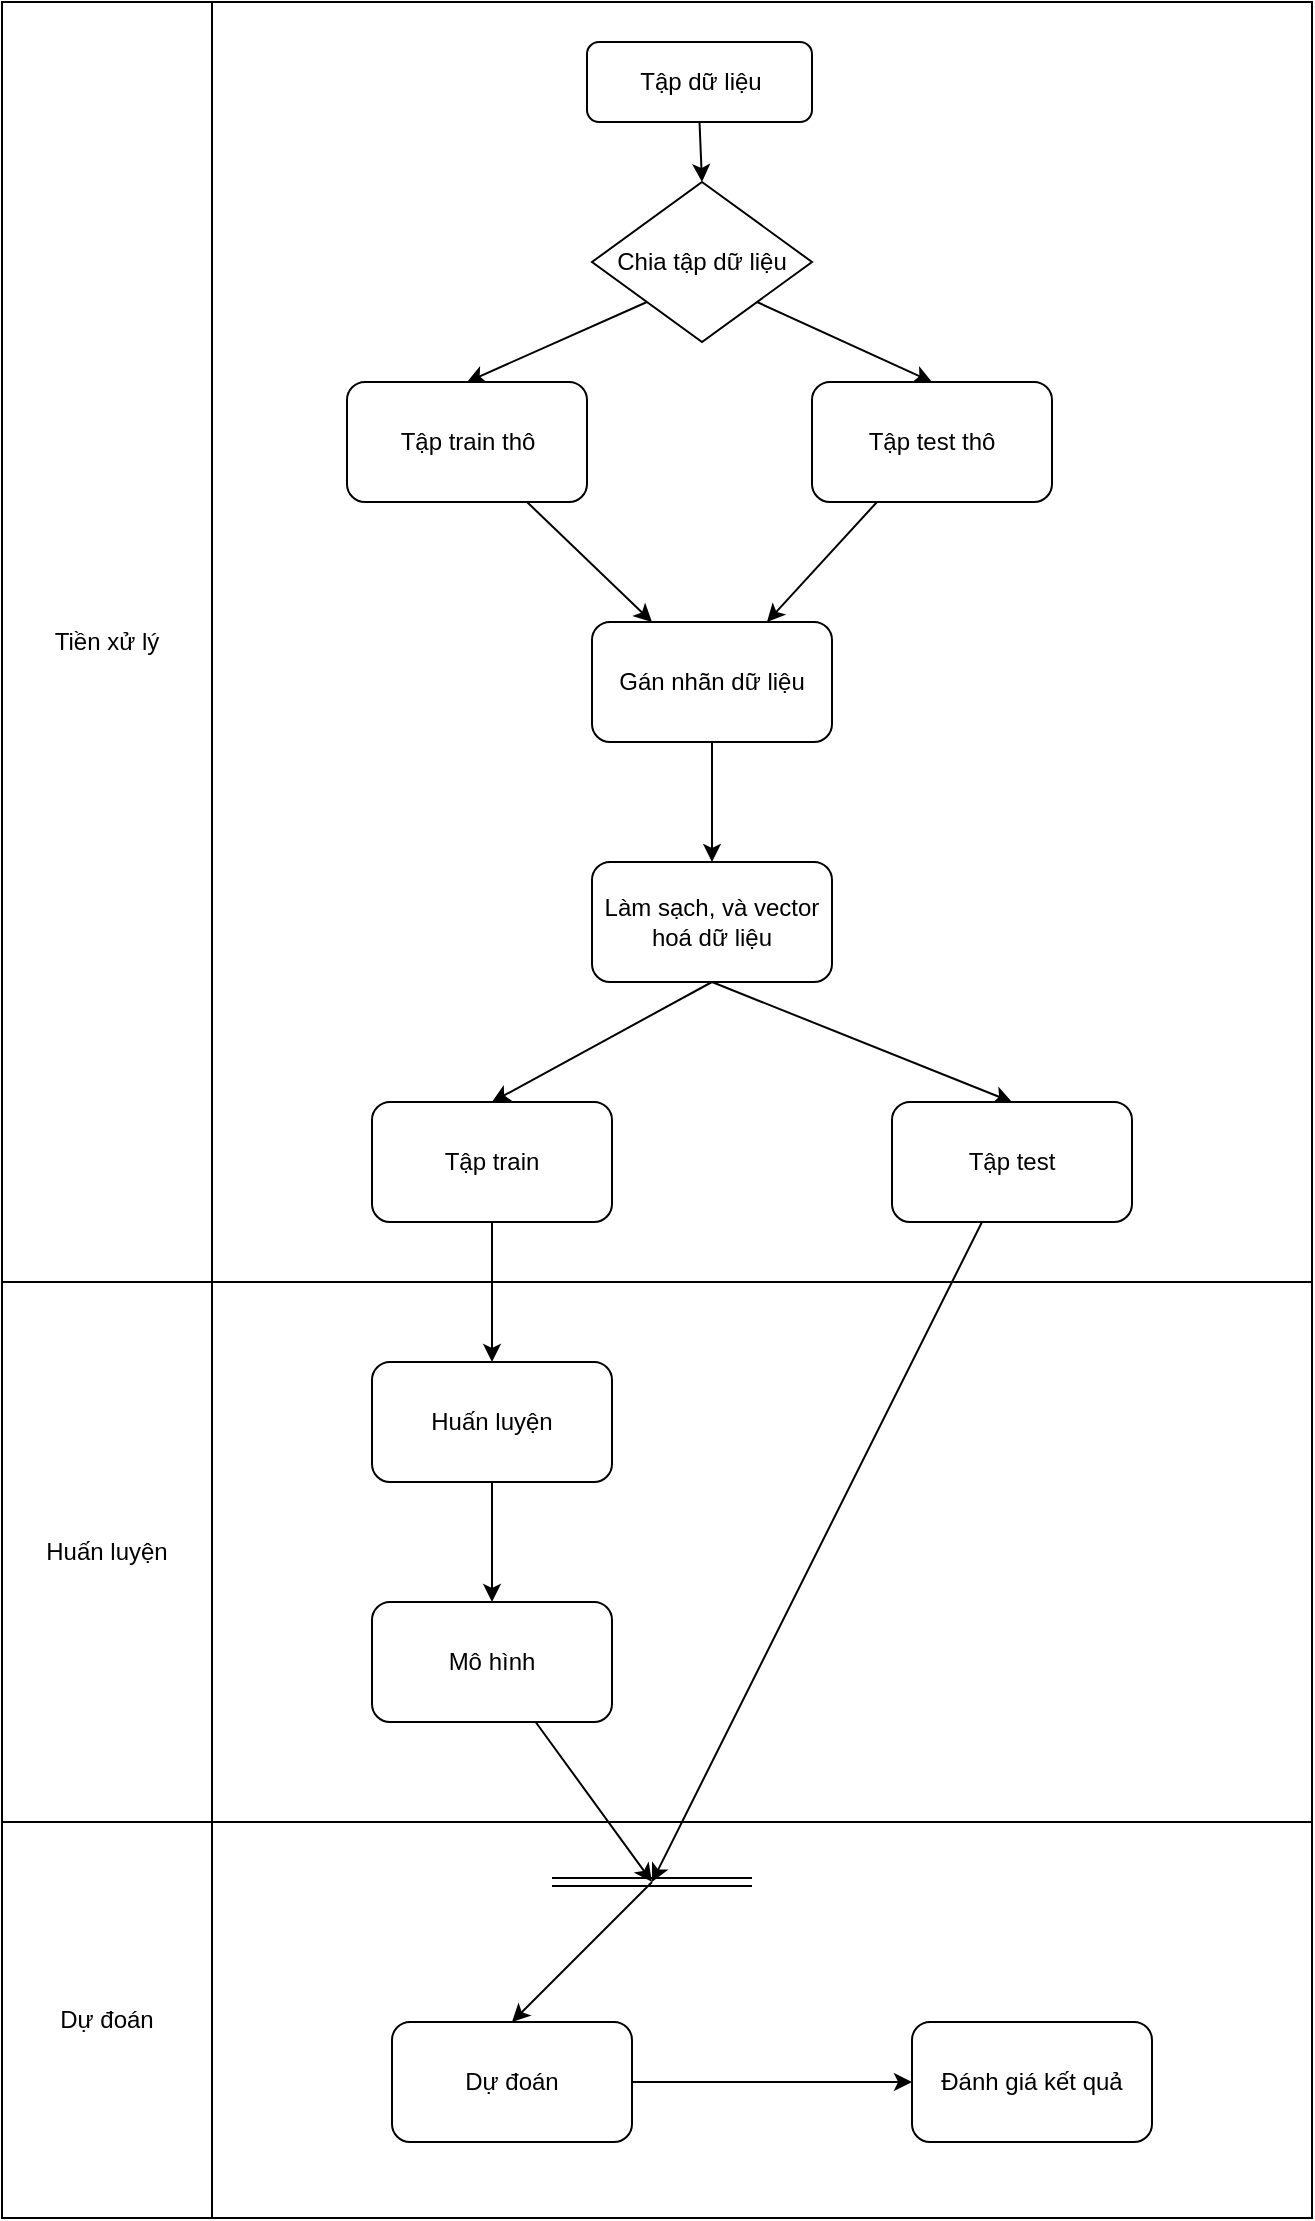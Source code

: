<mxfile version="20.8.14" type="github">
  <diagram name="Trang-1" id="4VWJxf5BKNOsrwa-_35t">
    <mxGraphModel dx="1984" dy="1222" grid="1" gridSize="10" guides="1" tooltips="1" connect="1" arrows="1" fold="1" page="1" pageScale="1" pageWidth="1169" pageHeight="827" math="0" shadow="0">
      <root>
        <mxCell id="0" />
        <mxCell id="1" parent="0" />
        <mxCell id="KxHSnKjpUE-Y136o-XBl-37" value="" style="shape=table;startSize=0;container=1;collapsible=0;childLayout=tableLayout;" vertex="1" parent="1">
          <mxGeometry x="255" y="110" width="655" height="1108" as="geometry" />
        </mxCell>
        <mxCell id="KxHSnKjpUE-Y136o-XBl-38" value="" style="shape=tableRow;horizontal=0;startSize=0;swimlaneHead=0;swimlaneBody=0;strokeColor=inherit;top=0;left=0;bottom=0;right=0;collapsible=0;dropTarget=0;fillColor=none;points=[[0,0.5],[1,0.5]];portConstraint=eastwest;" vertex="1" parent="KxHSnKjpUE-Y136o-XBl-37">
          <mxGeometry width="655" height="640" as="geometry" />
        </mxCell>
        <mxCell id="KxHSnKjpUE-Y136o-XBl-39" value="Tiền xử lý" style="shape=partialRectangle;html=1;whiteSpace=wrap;connectable=0;strokeColor=inherit;overflow=hidden;fillColor=none;top=0;left=0;bottom=0;right=0;pointerEvents=1;align=center;" vertex="1" parent="KxHSnKjpUE-Y136o-XBl-38">
          <mxGeometry width="105" height="640" as="geometry">
            <mxRectangle width="105" height="640" as="alternateBounds" />
          </mxGeometry>
        </mxCell>
        <mxCell id="KxHSnKjpUE-Y136o-XBl-40" value="" style="shape=partialRectangle;html=1;whiteSpace=wrap;connectable=0;strokeColor=inherit;overflow=hidden;fillColor=none;top=0;left=0;bottom=0;right=0;pointerEvents=1;" vertex="1" parent="KxHSnKjpUE-Y136o-XBl-38">
          <mxGeometry x="105" width="550" height="640" as="geometry">
            <mxRectangle width="550" height="640" as="alternateBounds" />
          </mxGeometry>
        </mxCell>
        <mxCell id="KxHSnKjpUE-Y136o-XBl-41" value="" style="shape=tableRow;horizontal=0;startSize=0;swimlaneHead=0;swimlaneBody=0;strokeColor=inherit;top=0;left=0;bottom=0;right=0;collapsible=0;dropTarget=0;fillColor=none;points=[[0,0.5],[1,0.5]];portConstraint=eastwest;" vertex="1" parent="KxHSnKjpUE-Y136o-XBl-37">
          <mxGeometry y="640" width="655" height="270" as="geometry" />
        </mxCell>
        <mxCell id="KxHSnKjpUE-Y136o-XBl-42" value="Huấn luyện" style="shape=partialRectangle;html=1;whiteSpace=wrap;connectable=0;strokeColor=inherit;overflow=hidden;fillColor=none;top=0;left=0;bottom=0;right=0;pointerEvents=1;" vertex="1" parent="KxHSnKjpUE-Y136o-XBl-41">
          <mxGeometry width="105" height="270" as="geometry">
            <mxRectangle width="105" height="270" as="alternateBounds" />
          </mxGeometry>
        </mxCell>
        <mxCell id="KxHSnKjpUE-Y136o-XBl-43" value="" style="shape=partialRectangle;html=1;whiteSpace=wrap;connectable=0;strokeColor=inherit;overflow=hidden;fillColor=none;top=0;left=0;bottom=0;right=0;pointerEvents=1;" vertex="1" parent="KxHSnKjpUE-Y136o-XBl-41">
          <mxGeometry x="105" width="550" height="270" as="geometry">
            <mxRectangle width="550" height="270" as="alternateBounds" />
          </mxGeometry>
        </mxCell>
        <mxCell id="KxHSnKjpUE-Y136o-XBl-44" value="" style="shape=tableRow;horizontal=0;startSize=0;swimlaneHead=0;swimlaneBody=0;strokeColor=inherit;top=0;left=0;bottom=0;right=0;collapsible=0;dropTarget=0;fillColor=none;points=[[0,0.5],[1,0.5]];portConstraint=eastwest;" vertex="1" parent="KxHSnKjpUE-Y136o-XBl-37">
          <mxGeometry y="910" width="655" height="198" as="geometry" />
        </mxCell>
        <mxCell id="KxHSnKjpUE-Y136o-XBl-45" value="Dự đoán" style="shape=partialRectangle;html=1;whiteSpace=wrap;connectable=0;strokeColor=inherit;overflow=hidden;fillColor=none;top=0;left=0;bottom=0;right=0;pointerEvents=1;" vertex="1" parent="KxHSnKjpUE-Y136o-XBl-44">
          <mxGeometry width="105" height="198" as="geometry">
            <mxRectangle width="105" height="198" as="alternateBounds" />
          </mxGeometry>
        </mxCell>
        <mxCell id="KxHSnKjpUE-Y136o-XBl-46" value="" style="shape=partialRectangle;html=1;whiteSpace=wrap;connectable=0;strokeColor=inherit;overflow=hidden;fillColor=none;top=0;left=0;bottom=0;right=0;pointerEvents=1;" vertex="1" parent="KxHSnKjpUE-Y136o-XBl-44">
          <mxGeometry x="105" width="550" height="198" as="geometry">
            <mxRectangle width="550" height="198" as="alternateBounds" />
          </mxGeometry>
        </mxCell>
        <mxCell id="KxHSnKjpUE-Y136o-XBl-71" style="edgeStyle=none;rounded=0;orthogonalLoop=1;jettySize=auto;html=1;exitX=0.5;exitY=1;exitDx=0;exitDy=0;entryX=0.5;entryY=0;entryDx=0;entryDy=0;strokeColor=default;" edge="1" parent="1" source="KxHSnKjpUE-Y136o-XBl-48" target="KxHSnKjpUE-Y136o-XBl-49">
          <mxGeometry relative="1" as="geometry" />
        </mxCell>
        <mxCell id="KxHSnKjpUE-Y136o-XBl-48" value="Tập dữ liệu" style="rounded=1;whiteSpace=wrap;html=1;" vertex="1" parent="1">
          <mxGeometry x="547.5" y="130" width="112.5" height="40" as="geometry" />
        </mxCell>
        <mxCell id="KxHSnKjpUE-Y136o-XBl-73" style="edgeStyle=none;rounded=0;orthogonalLoop=1;jettySize=auto;html=1;exitX=0;exitY=1;exitDx=0;exitDy=0;entryX=0.5;entryY=0;entryDx=0;entryDy=0;strokeColor=default;" edge="1" parent="1" source="KxHSnKjpUE-Y136o-XBl-49" target="KxHSnKjpUE-Y136o-XBl-50">
          <mxGeometry relative="1" as="geometry" />
        </mxCell>
        <mxCell id="KxHSnKjpUE-Y136o-XBl-74" style="edgeStyle=none;rounded=0;orthogonalLoop=1;jettySize=auto;html=1;exitX=1;exitY=1;exitDx=0;exitDy=0;entryX=0.5;entryY=0;entryDx=0;entryDy=0;strokeColor=default;" edge="1" parent="1" source="KxHSnKjpUE-Y136o-XBl-49" target="KxHSnKjpUE-Y136o-XBl-51">
          <mxGeometry relative="1" as="geometry" />
        </mxCell>
        <mxCell id="KxHSnKjpUE-Y136o-XBl-49" value="Chia tập dữ liệu" style="rhombus;whiteSpace=wrap;html=1;" vertex="1" parent="1">
          <mxGeometry x="550" y="200" width="110" height="80" as="geometry" />
        </mxCell>
        <mxCell id="KxHSnKjpUE-Y136o-XBl-70" style="edgeStyle=none;rounded=0;orthogonalLoop=1;jettySize=auto;html=1;exitX=0.75;exitY=1;exitDx=0;exitDy=0;entryX=0.25;entryY=0;entryDx=0;entryDy=0;strokeColor=default;" edge="1" parent="1" source="KxHSnKjpUE-Y136o-XBl-50" target="KxHSnKjpUE-Y136o-XBl-54">
          <mxGeometry relative="1" as="geometry" />
        </mxCell>
        <mxCell id="KxHSnKjpUE-Y136o-XBl-50" value="Tập train thô" style="rounded=1;whiteSpace=wrap;html=1;" vertex="1" parent="1">
          <mxGeometry x="427.5" y="300" width="120" height="60" as="geometry" />
        </mxCell>
        <mxCell id="KxHSnKjpUE-Y136o-XBl-60" style="rounded=0;orthogonalLoop=1;jettySize=auto;html=1;" edge="1" parent="1" source="KxHSnKjpUE-Y136o-XBl-51" target="KxHSnKjpUE-Y136o-XBl-54">
          <mxGeometry relative="1" as="geometry" />
        </mxCell>
        <mxCell id="KxHSnKjpUE-Y136o-XBl-51" value="Tập test thô" style="rounded=1;whiteSpace=wrap;html=1;" vertex="1" parent="1">
          <mxGeometry x="660" y="300" width="120" height="60" as="geometry" />
        </mxCell>
        <mxCell id="KxHSnKjpUE-Y136o-XBl-69" style="edgeStyle=none;rounded=0;orthogonalLoop=1;jettySize=auto;html=1;entryX=0.5;entryY=0;entryDx=0;entryDy=0;strokeColor=default;" edge="1" parent="1" source="KxHSnKjpUE-Y136o-XBl-54" target="KxHSnKjpUE-Y136o-XBl-55">
          <mxGeometry relative="1" as="geometry" />
        </mxCell>
        <mxCell id="KxHSnKjpUE-Y136o-XBl-54" value="Gán nhãn dữ liệu" style="rounded=1;whiteSpace=wrap;html=1;" vertex="1" parent="1">
          <mxGeometry x="550" y="420" width="120" height="60" as="geometry" />
        </mxCell>
        <mxCell id="KxHSnKjpUE-Y136o-XBl-75" style="edgeStyle=none;rounded=0;orthogonalLoop=1;jettySize=auto;html=1;exitX=0.5;exitY=1;exitDx=0;exitDy=0;entryX=0.5;entryY=0;entryDx=0;entryDy=0;strokeColor=default;" edge="1" parent="1" source="KxHSnKjpUE-Y136o-XBl-55" target="KxHSnKjpUE-Y136o-XBl-58">
          <mxGeometry relative="1" as="geometry" />
        </mxCell>
        <mxCell id="KxHSnKjpUE-Y136o-XBl-76" style="edgeStyle=none;rounded=0;orthogonalLoop=1;jettySize=auto;html=1;exitX=0.5;exitY=1;exitDx=0;exitDy=0;entryX=0.5;entryY=0;entryDx=0;entryDy=0;strokeColor=default;" edge="1" parent="1" source="KxHSnKjpUE-Y136o-XBl-55" target="KxHSnKjpUE-Y136o-XBl-65">
          <mxGeometry relative="1" as="geometry" />
        </mxCell>
        <mxCell id="KxHSnKjpUE-Y136o-XBl-55" value="Làm sạch, và vector hoá dữ liệu" style="rounded=1;whiteSpace=wrap;html=1;" vertex="1" parent="1">
          <mxGeometry x="550" y="540" width="120" height="60" as="geometry" />
        </mxCell>
        <mxCell id="KxHSnKjpUE-Y136o-XBl-78" style="edgeStyle=none;rounded=0;orthogonalLoop=1;jettySize=auto;html=1;strokeColor=default;" edge="1" parent="1" source="KxHSnKjpUE-Y136o-XBl-58" target="KxHSnKjpUE-Y136o-XBl-77">
          <mxGeometry relative="1" as="geometry" />
        </mxCell>
        <mxCell id="KxHSnKjpUE-Y136o-XBl-58" value="Tập train" style="rounded=1;whiteSpace=wrap;html=1;" vertex="1" parent="1">
          <mxGeometry x="440" y="660" width="120" height="60" as="geometry" />
        </mxCell>
        <mxCell id="KxHSnKjpUE-Y136o-XBl-84" style="edgeStyle=none;rounded=0;orthogonalLoop=1;jettySize=auto;html=1;strokeColor=default;" edge="1" parent="1" source="KxHSnKjpUE-Y136o-XBl-65">
          <mxGeometry relative="1" as="geometry">
            <mxPoint x="580" y="1050" as="targetPoint" />
          </mxGeometry>
        </mxCell>
        <mxCell id="KxHSnKjpUE-Y136o-XBl-65" value="Tập test" style="rounded=1;whiteSpace=wrap;html=1;" vertex="1" parent="1">
          <mxGeometry x="700" y="660" width="120" height="60" as="geometry" />
        </mxCell>
        <mxCell id="KxHSnKjpUE-Y136o-XBl-80" style="edgeStyle=none;rounded=0;orthogonalLoop=1;jettySize=auto;html=1;entryX=0.5;entryY=0;entryDx=0;entryDy=0;strokeColor=default;" edge="1" parent="1" source="KxHSnKjpUE-Y136o-XBl-77" target="KxHSnKjpUE-Y136o-XBl-79">
          <mxGeometry relative="1" as="geometry" />
        </mxCell>
        <mxCell id="KxHSnKjpUE-Y136o-XBl-77" value="Huấn luyện" style="rounded=1;whiteSpace=wrap;html=1;" vertex="1" parent="1">
          <mxGeometry x="440" y="790" width="120" height="60" as="geometry" />
        </mxCell>
        <mxCell id="KxHSnKjpUE-Y136o-XBl-83" style="edgeStyle=none;rounded=0;orthogonalLoop=1;jettySize=auto;html=1;strokeColor=default;" edge="1" parent="1" source="KxHSnKjpUE-Y136o-XBl-79">
          <mxGeometry relative="1" as="geometry">
            <mxPoint x="580" y="1050" as="targetPoint" />
          </mxGeometry>
        </mxCell>
        <mxCell id="KxHSnKjpUE-Y136o-XBl-79" value="Mô hình" style="rounded=1;whiteSpace=wrap;html=1;" vertex="1" parent="1">
          <mxGeometry x="440" y="910" width="120" height="60" as="geometry" />
        </mxCell>
        <mxCell id="KxHSnKjpUE-Y136o-XBl-87" style="edgeStyle=none;rounded=0;orthogonalLoop=1;jettySize=auto;html=1;entryX=0;entryY=0.5;entryDx=0;entryDy=0;strokeColor=default;" edge="1" parent="1" source="KxHSnKjpUE-Y136o-XBl-81" target="KxHSnKjpUE-Y136o-XBl-86">
          <mxGeometry relative="1" as="geometry" />
        </mxCell>
        <mxCell id="KxHSnKjpUE-Y136o-XBl-81" value="Dự đoán" style="rounded=1;whiteSpace=wrap;html=1;" vertex="1" parent="1">
          <mxGeometry x="450" y="1120" width="120" height="60" as="geometry" />
        </mxCell>
        <mxCell id="KxHSnKjpUE-Y136o-XBl-82" value="" style="shape=link;html=1;rounded=0;strokeColor=default;" edge="1" parent="1">
          <mxGeometry width="100" relative="1" as="geometry">
            <mxPoint x="530" y="1050" as="sourcePoint" />
            <mxPoint x="630" y="1050" as="targetPoint" />
          </mxGeometry>
        </mxCell>
        <mxCell id="KxHSnKjpUE-Y136o-XBl-85" value="" style="endArrow=classic;html=1;rounded=0;strokeColor=default;entryX=0.5;entryY=0;entryDx=0;entryDy=0;" edge="1" parent="1" target="KxHSnKjpUE-Y136o-XBl-81">
          <mxGeometry width="50" height="50" relative="1" as="geometry">
            <mxPoint x="580" y="1050" as="sourcePoint" />
            <mxPoint x="530" y="930" as="targetPoint" />
          </mxGeometry>
        </mxCell>
        <mxCell id="KxHSnKjpUE-Y136o-XBl-86" value="Đánh giá kết quả" style="rounded=1;whiteSpace=wrap;html=1;" vertex="1" parent="1">
          <mxGeometry x="710" y="1120" width="120" height="60" as="geometry" />
        </mxCell>
      </root>
    </mxGraphModel>
  </diagram>
</mxfile>
